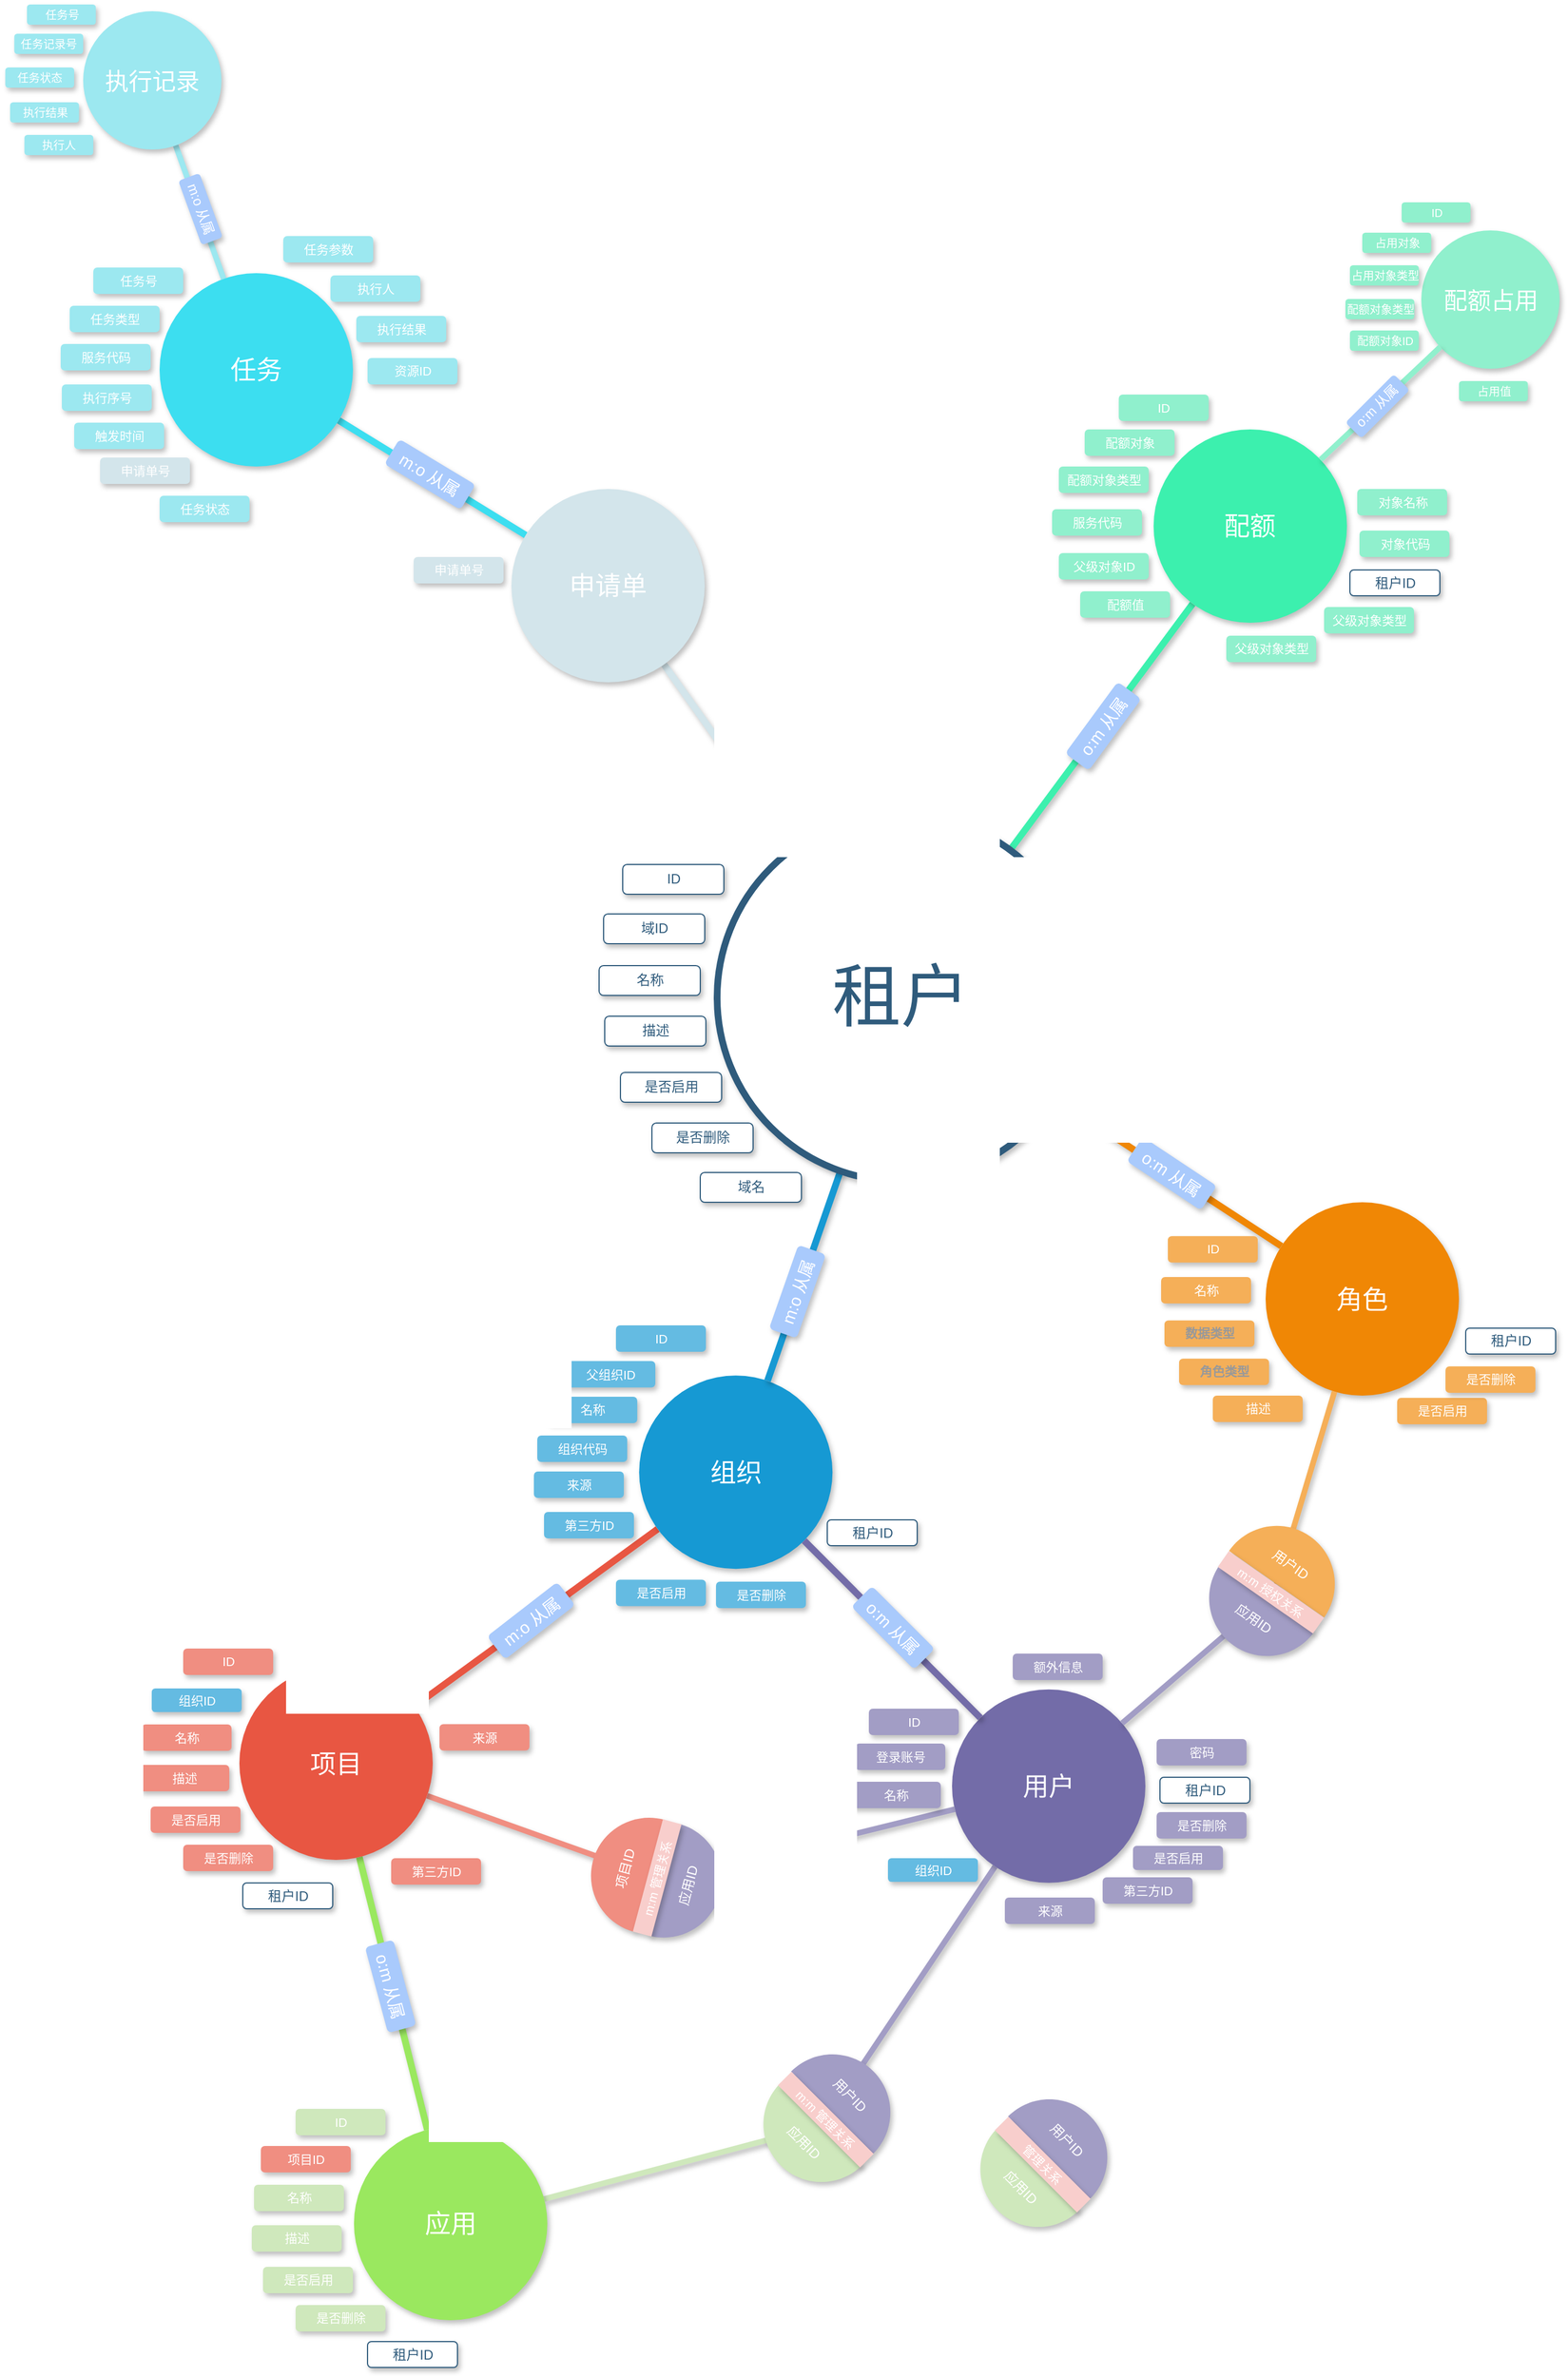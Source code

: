 <mxfile version="12.7.6" type="github">
  <diagram id="6a731a19-8d31-9384-78a2-239565b7b9f0" name="Page-1">
    <mxGraphModel dx="5037" dy="571" grid="0" gridSize="10" guides="1" tooltips="1" connect="1" arrows="1" fold="1" page="1" pageScale="1" pageWidth="2000" pageHeight="3000" background="#ffffff" math="0" shadow="0">
      <root>
        <mxCell id="0" />
        <mxCell id="1" parent="0" />
        <mxCell id="uGYCaoZWWmBtxd0d4g1E-1669" style="endArrow=none;strokeWidth=5;strokeColor=#9CE8F0;html=1;shadow=1;fontSize=11;" edge="1" parent="1" source="uGYCaoZWWmBtxd0d4g1E-1662" target="uGYCaoZWWmBtxd0d4g1E-1666">
          <mxGeometry relative="1" as="geometry">
            <mxPoint x="-3410.999" y="908.0" as="targetPoint" />
            <mxPoint x="-3517.27" y="1008.399" as="sourcePoint" />
          </mxGeometry>
        </mxCell>
        <mxCell id="uGYCaoZWWmBtxd0d4g1E-1661" style="endArrow=none;strokeWidth=6;strokeColor=#D3E5EB;html=1;shadow=1;" edge="1" parent="1" source="j6NOBljnlDJ0_zuV5T52-1543" target="uGYCaoZWWmBtxd0d4g1E-1659">
          <mxGeometry relative="1" as="geometry">
            <mxPoint x="-2965.522" y="1307.996" as="targetPoint" />
            <mxPoint x="-3127.995" y="1527.019" as="sourcePoint" />
          </mxGeometry>
        </mxCell>
        <mxCell id="uGYCaoZWWmBtxd0d4g1E-1664" style="endArrow=none;strokeWidth=6;strokeColor=#3CDEF0;html=1;shadow=1;" edge="1" parent="1" source="uGYCaoZWWmBtxd0d4g1E-1659" target="uGYCaoZWWmBtxd0d4g1E-1662">
          <mxGeometry relative="1" as="geometry">
            <mxPoint x="-3443.048" y="1254.25" as="targetPoint" />
            <mxPoint x="-3319.998" y="1427.258" as="sourcePoint" />
          </mxGeometry>
        </mxCell>
        <mxCell id="uGYCaoZWWmBtxd0d4g1E-1641" style="endArrow=none;strokeWidth=6;strokeColor=#3CF0AE;html=1;shadow=1;" edge="1" parent="1" source="j6NOBljnlDJ0_zuV5T52-1543" target="uGYCaoZWWmBtxd0d4g1E-1632">
          <mxGeometry relative="1" as="geometry">
            <mxPoint x="-2457.049" y="1775.897" as="targetPoint" />
            <mxPoint x="-2646.0" y="1570.995" as="sourcePoint" />
          </mxGeometry>
        </mxCell>
        <mxCell id="uGYCaoZWWmBtxd0d4g1E-1561" style="endArrow=none;strokeWidth=5;strokeColor=#F08E81;html=1;shadow=1;" edge="1" parent="1" source="uGYCaoZWWmBtxd0d4g1E-1622" target="uGYCaoZWWmBtxd0d4g1E-1546">
          <mxGeometry relative="1" as="geometry">
            <mxPoint x="-3321.999" y="2515.004" as="targetPoint" />
            <mxPoint x="-3120.065" y="2471.111" as="sourcePoint" />
          </mxGeometry>
        </mxCell>
        <mxCell id="uGYCaoZWWmBtxd0d4g1E-1572" style="endArrow=none;strokeWidth=5;strokeColor=#CFE8BC;html=1;exitX=0.5;exitY=1;exitDx=0;exitDy=0;shadow=1;" edge="1" parent="1" source="uGYCaoZWWmBtxd0d4g1E-1603" target="uGYCaoZWWmBtxd0d4g1E-1565">
          <mxGeometry relative="1" as="geometry">
            <mxPoint x="-3150" y="2631.0" as="targetPoint" />
            <mxPoint x="-2971.691" y="2692.556" as="sourcePoint" />
          </mxGeometry>
        </mxCell>
        <mxCell id="uGYCaoZWWmBtxd0d4g1E-1566" style="endArrow=none;strokeWidth=6;strokeColor=#9AE85F;html=1;shadow=1;" edge="1" parent="1" source="uGYCaoZWWmBtxd0d4g1E-1565" target="uGYCaoZWWmBtxd0d4g1E-1546">
          <mxGeometry relative="1" as="geometry">
            <mxPoint x="-3433" y="2511" as="targetPoint" />
            <mxPoint x="-3336.105" y="2693.151" as="sourcePoint" />
          </mxGeometry>
        </mxCell>
        <mxCell id="j6NOBljnlDJ0_zuV5T52-1582" style="endArrow=none;strokeWidth=6;strokeColor=#F08705;html=1;shadow=1;" parent="1" source="j6NOBljnlDJ0_zuV5T52-1543" target="j6NOBljnlDJ0_zuV5T52-1581" edge="1">
          <mxGeometry relative="1" as="geometry">
            <mxPoint x="-2783.999" y="2057.799" as="targetPoint" />
            <mxPoint x="-2711.44" y="1901.71" as="sourcePoint" />
          </mxGeometry>
        </mxCell>
        <mxCell id="uGYCaoZWWmBtxd0d4g1E-1573" style="endArrow=none;strokeWidth=5;strokeColor=#A29DC5;html=1;shadow=1;" edge="1" parent="1" source="uGYCaoZWWmBtxd0d4g1E-1603" target="j6NOBljnlDJ0_zuV5T52-1565">
          <mxGeometry relative="1" as="geometry">
            <mxPoint x="-2790.968" y="2542.956" as="targetPoint" />
            <mxPoint x="-2971.213" y="2692.368" as="sourcePoint" />
          </mxGeometry>
        </mxCell>
        <mxCell id="uGYCaoZWWmBtxd0d4g1E-1562" style="endArrow=none;strokeWidth=5;strokeColor=#A29DC5;html=1;exitX=0.5;exitY=1;exitDx=0;exitDy=0;shadow=1;" edge="1" parent="1" source="uGYCaoZWWmBtxd0d4g1E-1622" target="j6NOBljnlDJ0_zuV5T52-1565">
          <mxGeometry relative="1" as="geometry">
            <mxPoint x="-2966.371" y="2412.909" as="targetPoint" />
            <mxPoint x="-3120.065" y="2471.111" as="sourcePoint" />
          </mxGeometry>
        </mxCell>
        <mxCell id="uGYCaoZWWmBtxd0d4g1E-1547" style="endArrow=none;strokeWidth=6;strokeColor=#E85642;html=1;shadow=1;" edge="1" parent="1" source="riii1gefVDgEGiFUZTim-1546" target="uGYCaoZWWmBtxd0d4g1E-1546">
          <mxGeometry relative="1" as="geometry">
            <mxPoint x="-3054.001" y="2453.229" as="targetPoint" />
            <mxPoint x="-3210.749" y="2322.501" as="sourcePoint" />
          </mxGeometry>
        </mxCell>
        <mxCell id="1374" value="ID" style="rounded=1;fillColor=#64BBE2;strokeColor=none;strokeWidth=3;shadow=1;html=1;fontColor=#FFFFFF;fontSize=11;" parent="1" vertex="1">
          <mxGeometry x="-3159" y="1968" width="80" height="23.5" as="geometry" />
        </mxCell>
        <mxCell id="riii1gefVDgEGiFUZTim-1546" value="组织" style="ellipse;whiteSpace=wrap;html=1;shadow=1;fontFamily=Helvetica;fontSize=23;fontColor=#FFFFFF;align=center;strokeWidth=3;fillColor=#1699D3;strokeColor=none;rotation=0;" parent="1" vertex="1">
          <mxGeometry x="-3138.37" y="2012.65" width="172" height="172" as="geometry" />
        </mxCell>
        <mxCell id="riii1gefVDgEGiFUZTim-1557" value="父组织ID" style="rounded=1;fillColor=#64BBE2;strokeColor=none;strokeWidth=3;shadow=1;html=1;fontColor=#FFFFFF;fontSize=11;" parent="1" vertex="1">
          <mxGeometry x="-3204" y="1999.75" width="80" height="23.5" as="geometry" />
        </mxCell>
        <mxCell id="j6NOBljnlDJ0_zuV5T52-1545" value="ID" style="rounded=1;fillColor=#FFFFFF;strokeColor=#2F5B7C;strokeWidth=1;shadow=1;html=1;fontColor=#2F5B7C;" parent="1" vertex="1">
          <mxGeometry x="-3153" y="1558" width="90" height="26.5" as="geometry" />
        </mxCell>
        <mxCell id="j6NOBljnlDJ0_zuV5T52-1546" value="名称" style="rounded=1;fillColor=#FFFFFF;strokeColor=#2F5B7C;strokeWidth=1;shadow=1;html=1;fontColor=#2F5B7C;" parent="1" vertex="1">
          <mxGeometry x="-3174" y="1648" width="90" height="26.5" as="geometry" />
        </mxCell>
        <mxCell id="j6NOBljnlDJ0_zuV5T52-1547" value="描述" style="rounded=1;fillColor=#FFFFFF;strokeColor=#2F5B7C;strokeWidth=1;shadow=1;html=1;fontColor=#2F5B7C;" parent="1" vertex="1">
          <mxGeometry x="-3169" y="1693" width="90" height="26.5" as="geometry" />
        </mxCell>
        <mxCell id="j6NOBljnlDJ0_zuV5T52-1548" value="是否启用" style="rounded=1;fillColor=#FFFFFF;strokeColor=#2F5B7C;strokeWidth=1;shadow=1;html=1;fontColor=#2F5B7C;" parent="1" vertex="1">
          <mxGeometry x="-3155" y="1743" width="90" height="26.5" as="geometry" />
        </mxCell>
        <mxCell id="j6NOBljnlDJ0_zuV5T52-1549" value="域ID" style="rounded=1;fillColor=#FFFFFF;strokeColor=#2F5B7C;strokeWidth=1;shadow=1;html=1;fontColor=#2F5B7C;" parent="1" vertex="1">
          <mxGeometry x="-3170" y="1602" width="90" height="26.5" as="geometry" />
        </mxCell>
        <mxCell id="j6NOBljnlDJ0_zuV5T52-1550" style="endArrow=none;strokeWidth=6;strokeColor=#1699D3;html=1;shadow=1;" parent="1" source="j6NOBljnlDJ0_zuV5T52-1543" target="riii1gefVDgEGiFUZTim-1546" edge="1">
          <mxGeometry relative="1" as="geometry">
            <mxPoint x="-2714.82" y="1971.5" as="targetPoint" />
            <mxPoint x="-2924.004" y="1960.054" as="sourcePoint" />
          </mxGeometry>
        </mxCell>
        <mxCell id="j6NOBljnlDJ0_zuV5T52-1556" value="是否删除" style="rounded=1;fillColor=#FFFFFF;strokeColor=#2F5B7C;strokeWidth=1;shadow=1;html=1;fontColor=#2F5B7C;" parent="1" vertex="1">
          <mxGeometry x="-3127" y="1788" width="90" height="26.5" as="geometry" />
        </mxCell>
        <mxCell id="j6NOBljnlDJ0_zuV5T52-1558" value="名称" style="rounded=1;fillColor=#64BBE2;strokeColor=none;strokeWidth=3;shadow=1;html=1;fontColor=#FFFFFF;fontSize=11;" parent="1" vertex="1">
          <mxGeometry x="-3220.07" y="2031.5" width="80" height="23.5" as="geometry" />
        </mxCell>
        <mxCell id="j6NOBljnlDJ0_zuV5T52-1559" value="组织代码" style="rounded=1;fillColor=#64BBE2;strokeColor=none;strokeWidth=3;shadow=1;html=1;fontColor=#FFFFFF;fontSize=11;" parent="1" vertex="1">
          <mxGeometry x="-3229" y="2066" width="80" height="23.5" as="geometry" />
        </mxCell>
        <mxCell id="j6NOBljnlDJ0_zuV5T52-1560" value="来源" style="rounded=1;fillColor=#64BBE2;strokeColor=none;strokeWidth=3;shadow=1;html=1;fontColor=#FFFFFF;fontSize=11;" parent="1" vertex="1">
          <mxGeometry x="-3232" y="2098" width="80" height="23.5" as="geometry" />
        </mxCell>
        <mxCell id="j6NOBljnlDJ0_zuV5T52-1561" value="第三方ID" style="rounded=1;fillColor=#64BBE2;strokeColor=none;strokeWidth=3;shadow=1;html=1;fontColor=#FFFFFF;fontSize=11;" parent="1" vertex="1">
          <mxGeometry x="-3223" y="2134" width="80" height="23.5" as="geometry" />
        </mxCell>
        <mxCell id="j6NOBljnlDJ0_zuV5T52-1562" value="Text" style="text;html=1;align=center;verticalAlign=middle;resizable=0;points=[];autosize=1;fontSize=11;fontColor=#FFFFFF;shadow=1;" parent="1" vertex="1">
          <mxGeometry x="-2914" y="2319.59" width="40" height="20" as="geometry" />
        </mxCell>
        <mxCell id="j6NOBljnlDJ0_zuV5T52-1563" value="是否启用" style="rounded=1;fillColor=#64BBE2;strokeColor=none;strokeWidth=3;shadow=1;html=1;fontColor=#FFFFFF;fontSize=11;" parent="1" vertex="1">
          <mxGeometry x="-3159" y="2194.26" width="80" height="23.5" as="geometry" />
        </mxCell>
        <mxCell id="j6NOBljnlDJ0_zuV5T52-1564" value="是否删除" style="rounded=1;fillColor=#64BBE2;strokeColor=none;strokeWidth=3;shadow=1;html=1;fontColor=#FFFFFF;fontSize=11;" parent="1" vertex="1">
          <mxGeometry x="-3070" y="2196" width="80" height="23.5" as="geometry" />
        </mxCell>
        <mxCell id="j6NOBljnlDJ0_zuV5T52-1565" value="用户" style="ellipse;whiteSpace=wrap;html=1;shadow=1;fontFamily=Helvetica;fontSize=23;fontColor=#FFFFFF;align=center;strokeWidth=3;fillColor=#736ca8;strokeColor=none;" parent="1" vertex="1">
          <mxGeometry x="-2860" y="2291.91" width="172" height="172" as="geometry" />
        </mxCell>
        <mxCell id="j6NOBljnlDJ0_zuV5T52-1566" style="endArrow=none;strokeWidth=6;strokeColor=#736CA8;html=1;exitX=1;exitY=1;exitDx=0;exitDy=0;entryX=0;entryY=0;entryDx=0;entryDy=0;shadow=1;" parent="1" source="riii1gefVDgEGiFUZTim-1546" target="j6NOBljnlDJ0_zuV5T52-1565" edge="1">
          <mxGeometry relative="1" as="geometry">
            <mxPoint x="-2834.005" y="2169.315" as="targetPoint" />
            <mxPoint x="-2759.85" y="2013.5" as="sourcePoint" />
          </mxGeometry>
        </mxCell>
        <mxCell id="j6NOBljnlDJ0_zuV5T52-1567" value="ID" style="rounded=1;fillColor=#A29DC5;strokeColor=none;strokeWidth=3;shadow=1;html=1;fontColor=#FFFFFF;fontSize=11;" parent="1" vertex="1">
          <mxGeometry x="-2934" y="2309" width="80" height="23.5" as="geometry" />
        </mxCell>
        <mxCell id="j6NOBljnlDJ0_zuV5T52-1568" value="登录账号" style="rounded=1;fillColor=#A29DC5;strokeColor=none;strokeWidth=3;shadow=1;html=1;fontColor=#FFFFFF;fontSize=11;" parent="1" vertex="1">
          <mxGeometry x="-2946" y="2340" width="80" height="23.5" as="geometry" />
        </mxCell>
        <mxCell id="j6NOBljnlDJ0_zuV5T52-1569" value="名称" style="rounded=1;fillColor=#A29DC5;strokeColor=none;strokeWidth=3;shadow=1;html=1;fontColor=#FFFFFF;fontSize=11;" parent="1" vertex="1">
          <mxGeometry x="-2950" y="2374" width="80" height="23.5" as="geometry" />
        </mxCell>
        <mxCell id="j6NOBljnlDJ0_zuV5T52-1570" value="组织ID" style="rounded=1;fillColor=#64BBE2;strokeColor=none;strokeWidth=3;shadow=1;html=1;fontColor=#FFFFFF;fontSize=11;" parent="1" vertex="1">
          <mxGeometry x="-2917" y="2442" width="80" height="21" as="geometry" />
        </mxCell>
        <mxCell id="j6NOBljnlDJ0_zuV5T52-1571" value="来源" style="rounded=1;fillColor=#A29DC5;strokeColor=none;strokeWidth=3;shadow=1;html=1;fontColor=#FFFFFF;fontSize=11;" parent="1" vertex="1">
          <mxGeometry x="-2813" y="2477" width="80" height="23.5" as="geometry" />
        </mxCell>
        <mxCell id="j6NOBljnlDJ0_zuV5T52-1572" value="第三方ID" style="rounded=1;fillColor=#A29DC5;strokeColor=none;strokeWidth=3;shadow=1;html=1;fontColor=#FFFFFF;fontSize=11;" parent="1" vertex="1">
          <mxGeometry x="-2726" y="2459" width="80" height="23.5" as="geometry" />
        </mxCell>
        <mxCell id="j6NOBljnlDJ0_zuV5T52-1575" value="是否启用" style="rounded=1;fillColor=#A29DC5;strokeColor=none;strokeWidth=3;shadow=1;html=1;fontColor=#FFFFFF;fontSize=11;" parent="1" vertex="1">
          <mxGeometry x="-2699" y="2431" width="80" height="21.5" as="geometry" />
        </mxCell>
        <mxCell id="j6NOBljnlDJ0_zuV5T52-1576" value="是否删除" style="rounded=1;fillColor=#A29DC5;strokeColor=none;strokeWidth=3;shadow=1;html=1;fontColor=#FFFFFF;fontSize=11;" parent="1" vertex="1">
          <mxGeometry x="-2678" y="2401" width="80" height="23.5" as="geometry" />
        </mxCell>
        <mxCell id="j6NOBljnlDJ0_zuV5T52-1578" value="密码" style="rounded=1;fillColor=#A29DC5;strokeColor=none;strokeWidth=3;shadow=1;html=1;fontColor=#FFFFFF;fontSize=11;" parent="1" vertex="1">
          <mxGeometry x="-2678" y="2336" width="80" height="23.5" as="geometry" />
        </mxCell>
        <mxCell id="j6NOBljnlDJ0_zuV5T52-1579" value="域名" style="rounded=1;fillColor=#FFFFFF;strokeColor=#2F5B7C;strokeWidth=1;shadow=1;html=1;fontColor=#2F5B7C;" parent="1" vertex="1">
          <mxGeometry x="-3084" y="1832" width="90" height="26.5" as="geometry" />
        </mxCell>
        <mxCell id="j6NOBljnlDJ0_zuV5T52-1580" value="额外信息" style="rounded=1;fillColor=#A29DC5;strokeColor=none;strokeWidth=3;shadow=1;html=1;fontColor=#FFFFFF;fontSize=11;" parent="1" vertex="1">
          <mxGeometry x="-2806" y="2260" width="80" height="23.5" as="geometry" />
        </mxCell>
        <mxCell id="j6NOBljnlDJ0_zuV5T52-1581" value="角色" style="ellipse;whiteSpace=wrap;html=1;shadow=1;fontFamily=Helvetica;fontSize=23;fontColor=#FFFFFF;align=center;strokeWidth=3;fillColor=#F08705;strokeColor=none;" parent="1" vertex="1">
          <mxGeometry x="-2581" y="1858.5" width="172" height="172" as="geometry" />
        </mxCell>
        <mxCell id="j6NOBljnlDJ0_zuV5T52-1543" value="租户" style="ellipse;whiteSpace=wrap;html=1;shadow=1;fontFamily=Helvetica;fontSize=61;fontColor=#2F5B7C;align=center;strokeColor=#2F5B7C;strokeWidth=6;fillColor=#FFFFFF;fontStyle=0;gradientColor=none;" parent="1" vertex="1">
          <mxGeometry x="-3069" y="1513" width="326.75" height="326.75" as="geometry" />
        </mxCell>
        <mxCell id="j6NOBljnlDJ0_zuV5T52-1584" value="ID" style="rounded=1;fillColor=#F5AF58;strokeColor=none;strokeWidth=3;shadow=1;html=1;fontColor=#FFFFFF;fontSize=11;" parent="1" vertex="1">
          <mxGeometry x="-2668" y="1888.62" width="80" height="23.5" as="geometry" />
        </mxCell>
        <mxCell id="j6NOBljnlDJ0_zuV5T52-1585" value="名称" style="rounded=1;fillColor=#F5AF58;strokeColor=none;strokeWidth=3;shadow=1;html=1;fontColor=#FFFFFF;fontSize=11;" parent="1" vertex="1">
          <mxGeometry x="-2674" y="1925" width="80" height="23.5" as="geometry" />
        </mxCell>
        <mxCell id="j6NOBljnlDJ0_zuV5T52-1586" value="数据类型" style="rounded=1;fillColor=#F5AF58;strokeColor=none;strokeWidth=3;shadow=1;html=1;fontColor=#999999;fontSize=11;glass=0;comic=0;labelBackgroundColor=none;labelBorderColor=none;fontStyle=1" parent="1" vertex="1">
          <mxGeometry x="-2671" y="1963.62" width="80" height="23.5" as="geometry" />
        </mxCell>
        <mxCell id="j6NOBljnlDJ0_zuV5T52-1587" value="角色类型" style="rounded=1;fillColor=#F5AF58;strokeColor=none;strokeWidth=3;shadow=1;html=1;fontColor=#999999;fontSize=11;glass=0;comic=0;labelBackgroundColor=none;labelBorderColor=none;fontStyle=1" parent="1" vertex="1">
          <mxGeometry x="-2658" y="1997.62" width="80" height="23.5" as="geometry" />
        </mxCell>
        <mxCell id="j6NOBljnlDJ0_zuV5T52-1588" value="描述" style="rounded=1;fillColor=#F5AF58;strokeColor=none;strokeWidth=3;shadow=1;html=1;fontColor=#FFFFFF;fontSize=11;" parent="1" vertex="1">
          <mxGeometry x="-2628" y="2030.5" width="80" height="23.5" as="geometry" />
        </mxCell>
        <mxCell id="j6NOBljnlDJ0_zuV5T52-1589" value="是否启用" style="rounded=1;fillColor=#F5AF58;strokeColor=none;strokeWidth=3;shadow=1;html=1;fontColor=#FFFFFF;fontSize=11;" parent="1" vertex="1">
          <mxGeometry x="-2464" y="2032.5" width="80" height="23.5" as="geometry" />
        </mxCell>
        <mxCell id="j6NOBljnlDJ0_zuV5T52-1590" value="是否删除" style="rounded=1;fillColor=#F5AF58;strokeColor=none;strokeWidth=3;shadow=1;html=1;fontColor=#FFFFFF;fontSize=11;" parent="1" vertex="1">
          <mxGeometry x="-2421" y="2004.5" width="80" height="23.5" as="geometry" />
        </mxCell>
        <mxCell id="j6NOBljnlDJ0_zuV5T52-1591" style="endArrow=none;strokeWidth=5;strokeColor=#A29DC5;html=1;entryX=0.5;entryY=1;entryDx=0;entryDy=0;shadow=1;" parent="1" source="j6NOBljnlDJ0_zuV5T52-1565" target="uGYCaoZWWmBtxd0d4g1E-1628" edge="1">
          <mxGeometry relative="1" as="geometry">
            <mxPoint x="-2569.835" y="2204.877" as="targetPoint" />
            <mxPoint x="-2664" y="2195" as="sourcePoint" />
          </mxGeometry>
        </mxCell>
        <mxCell id="j6NOBljnlDJ0_zuV5T52-1593" style="endArrow=none;strokeWidth=5;strokeColor=#F5AF58;html=1;entryX=0.5;entryY=0;entryDx=0;entryDy=0;entryPerimeter=0;shadow=1;" parent="1" source="j6NOBljnlDJ0_zuV5T52-1581" target="uGYCaoZWWmBtxd0d4g1E-1626" edge="1">
          <mxGeometry relative="1" as="geometry">
            <mxPoint x="-2569.685" y="2205.445" as="targetPoint" />
            <mxPoint x="-2746.861" y="2129.759" as="sourcePoint" />
          </mxGeometry>
        </mxCell>
        <mxCell id="uGYCaoZWWmBtxd0d4g1E-1543" value="租户ID" style="rounded=1;fillColor=#FFFFFF;strokeColor=#2F5B7C;strokeWidth=1;shadow=1;html=1;fontColor=#2F5B7C;" vertex="1" parent="1">
          <mxGeometry x="-2403" y="1970.5" width="80" height="23" as="geometry" />
        </mxCell>
        <mxCell id="uGYCaoZWWmBtxd0d4g1E-1544" value="租户ID" style="rounded=1;fillColor=#FFFFFF;strokeColor=#2F5B7C;strokeWidth=1;shadow=1;html=1;fontColor=#2F5B7C;" vertex="1" parent="1">
          <mxGeometry x="-2971" y="2141" width="80" height="23" as="geometry" />
        </mxCell>
        <mxCell id="uGYCaoZWWmBtxd0d4g1E-1545" value="租户ID" style="rounded=1;fillColor=#FFFFFF;strokeColor=#2F5B7C;strokeWidth=1;shadow=1;html=1;fontColor=#2F5B7C;" vertex="1" parent="1">
          <mxGeometry x="-2675" y="2370" width="80" height="23" as="geometry" />
        </mxCell>
        <mxCell id="uGYCaoZWWmBtxd0d4g1E-1546" value="项目" style="ellipse;whiteSpace=wrap;html=1;shadow=1;fontFamily=Helvetica;fontSize=23;fontColor=#FFFFFF;align=center;strokeWidth=3;fillColor=#E85642;strokeColor=none;rotation=0;" vertex="1" parent="1">
          <mxGeometry x="-3494" y="2271.5" width="172" height="172" as="geometry" />
        </mxCell>
        <mxCell id="uGYCaoZWWmBtxd0d4g1E-1548" value="ID" style="rounded=1;fillColor=#F08E81;strokeColor=none;strokeWidth=3;shadow=1;html=1;fontColor=#FFFFFF;fontSize=11;" vertex="1" parent="1">
          <mxGeometry x="-3544" y="2255.5" width="80" height="23.5" as="geometry" />
        </mxCell>
        <mxCell id="uGYCaoZWWmBtxd0d4g1E-1549" value="名称" style="rounded=1;fillColor=#F08E81;strokeColor=none;strokeWidth=3;shadow=1;html=1;fontColor=#FFFFFF;fontSize=11;" vertex="1" parent="1">
          <mxGeometry x="-3581" y="2323" width="80" height="23.5" as="geometry" />
        </mxCell>
        <mxCell id="uGYCaoZWWmBtxd0d4g1E-1550" value="描述" style="rounded=1;fillColor=#F08E81;strokeColor=none;strokeWidth=3;shadow=1;html=1;fontColor=#FFFFFF;fontSize=11;" vertex="1" parent="1">
          <mxGeometry x="-3583" y="2359" width="80" height="23.5" as="geometry" />
        </mxCell>
        <mxCell id="uGYCaoZWWmBtxd0d4g1E-1551" value="组织ID" style="rounded=1;fillColor=#64BBE2;strokeColor=none;strokeWidth=3;shadow=1;html=1;fontColor=#FFFFFF;fontSize=11;" vertex="1" parent="1">
          <mxGeometry x="-3572" y="2291" width="80" height="21" as="geometry" />
        </mxCell>
        <mxCell id="uGYCaoZWWmBtxd0d4g1E-1552" value="是否启用" style="rounded=1;fillColor=#F08E81;strokeColor=none;strokeWidth=3;shadow=1;html=1;fontColor=#FFFFFF;fontSize=11;" vertex="1" parent="1">
          <mxGeometry x="-3573" y="2396" width="80" height="23.5" as="geometry" />
        </mxCell>
        <mxCell id="uGYCaoZWWmBtxd0d4g1E-1553" value="是否删除" style="rounded=1;fillColor=#F08E81;strokeColor=none;strokeWidth=3;shadow=1;html=1;fontColor=#FFFFFF;fontSize=11;" vertex="1" parent="1">
          <mxGeometry x="-3544" y="2430" width="80" height="23.5" as="geometry" />
        </mxCell>
        <mxCell id="uGYCaoZWWmBtxd0d4g1E-1554" value="来源" style="rounded=1;fillColor=#F08E81;strokeColor=none;strokeWidth=3;shadow=1;html=1;fontColor=#FFFFFF;fontSize=11;" vertex="1" parent="1">
          <mxGeometry x="-3316" y="2322.75" width="80" height="23.5" as="geometry" />
        </mxCell>
        <mxCell id="uGYCaoZWWmBtxd0d4g1E-1555" value="第三方ID" style="rounded=1;fillColor=#F08E81;strokeColor=none;strokeWidth=3;shadow=1;html=1;fontColor=#FFFFFF;fontSize=11;" vertex="1" parent="1">
          <mxGeometry x="-3359" y="2442" width="80" height="23.5" as="geometry" />
        </mxCell>
        <mxCell id="uGYCaoZWWmBtxd0d4g1E-1565" value="应用" style="ellipse;whiteSpace=wrap;html=1;shadow=1;fontFamily=Helvetica;fontSize=23;fontColor=#FFFFFF;align=center;strokeWidth=3;fillColor=#9AE85F;strokeColor=none;rotation=0;" vertex="1" parent="1">
          <mxGeometry x="-3392.07" y="2681" width="172" height="172" as="geometry" />
        </mxCell>
        <mxCell id="uGYCaoZWWmBtxd0d4g1E-1574" value="ID" style="rounded=1;fillColor=#CFE8BC;strokeColor=none;strokeWidth=3;shadow=1;html=1;fontColor=#FFFFFF;fontSize=11;" vertex="1" parent="1">
          <mxGeometry x="-3444" y="2665" width="80" height="23.5" as="geometry" />
        </mxCell>
        <mxCell id="uGYCaoZWWmBtxd0d4g1E-1575" value="名称" style="rounded=1;fillColor=#CFE8BC;strokeColor=none;strokeWidth=3;shadow=1;html=1;fontColor=#FFFFFF;fontSize=11;" vertex="1" parent="1">
          <mxGeometry x="-3481" y="2732.5" width="80" height="23.5" as="geometry" />
        </mxCell>
        <mxCell id="uGYCaoZWWmBtxd0d4g1E-1576" value="描述" style="rounded=1;fillColor=#CFE8BC;strokeColor=none;strokeWidth=3;shadow=1;html=1;fontColor=#FFFFFF;fontSize=11;" vertex="1" parent="1">
          <mxGeometry x="-3483" y="2768.5" width="80" height="23.5" as="geometry" />
        </mxCell>
        <mxCell id="uGYCaoZWWmBtxd0d4g1E-1578" value="是否启用" style="rounded=1;fillColor=#CFE8BC;strokeColor=none;strokeWidth=3;shadow=1;html=1;fontColor=#FFFFFF;fontSize=11;" vertex="1" parent="1">
          <mxGeometry x="-3473" y="2805.5" width="80" height="23.5" as="geometry" />
        </mxCell>
        <mxCell id="uGYCaoZWWmBtxd0d4g1E-1579" value="是否删除" style="rounded=1;fillColor=#CFE8BC;strokeColor=none;strokeWidth=3;shadow=1;html=1;fontColor=#FFFFFF;fontSize=11;" vertex="1" parent="1">
          <mxGeometry x="-3444" y="2839.5" width="80" height="23.5" as="geometry" />
        </mxCell>
        <mxCell id="uGYCaoZWWmBtxd0d4g1E-1580" value="项目ID" style="rounded=1;fillColor=#F08E81;strokeColor=none;strokeWidth=3;shadow=1;html=1;fontColor=#FFFFFF;fontSize=11;" vertex="1" parent="1">
          <mxGeometry x="-3474.93" y="2698" width="80" height="23.5" as="geometry" />
        </mxCell>
        <mxCell id="uGYCaoZWWmBtxd0d4g1E-1581" value="租户ID" style="rounded=1;fillColor=#FFFFFF;strokeColor=#2F5B7C;strokeWidth=1;shadow=1;html=1;fontColor=#2F5B7C;" vertex="1" parent="1">
          <mxGeometry x="-3491" y="2464" width="80" height="23" as="geometry" />
        </mxCell>
        <mxCell id="uGYCaoZWWmBtxd0d4g1E-1582" value="租户ID" style="rounded=1;fillColor=#FFFFFF;strokeColor=#2F5B7C;strokeWidth=1;shadow=1;html=1;fontColor=#2F5B7C;" vertex="1" parent="1">
          <mxGeometry x="-3380" y="2872" width="80" height="23" as="geometry" />
        </mxCell>
        <mxCell id="uGYCaoZWWmBtxd0d4g1E-1583" value="m:o&amp;nbsp;从属" style="rounded=1;whiteSpace=wrap;html=1;shadow=1;glass=0;comic=0;labelBackgroundColor=none;strokeColor=none;strokeWidth=1;fillColor=#A9CAFC;fontSize=15;fontColor=#FFFFFF;rotation=-70.7;" vertex="1" parent="1">
          <mxGeometry x="-3037" y="1925" width="79" height="26" as="geometry" />
        </mxCell>
        <mxCell id="uGYCaoZWWmBtxd0d4g1E-1592" value="o:m 从属" style="rounded=1;whiteSpace=wrap;html=1;shadow=1;glass=0;comic=0;labelBackgroundColor=none;strokeColor=none;strokeWidth=1;fillColor=#A9CAFC;fontSize=15;fontColor=#FFFFFF;rotation=33.6;" vertex="1" parent="1">
          <mxGeometry x="-2704" y="1820" width="79" height="26" as="geometry" />
        </mxCell>
        <mxCell id="uGYCaoZWWmBtxd0d4g1E-1593" value="m:o&amp;nbsp;从属" style="rounded=1;whiteSpace=wrap;html=1;shadow=1;glass=0;comic=0;labelBackgroundColor=none;strokeColor=none;strokeWidth=1;fillColor=#A9CAFC;fontSize=15;fontColor=#FFFFFF;rotation=-37.8;" vertex="1" parent="1">
          <mxGeometry x="-3274" y="2217.76" width="79" height="26" as="geometry" />
        </mxCell>
        <mxCell id="uGYCaoZWWmBtxd0d4g1E-1594" value="o:m&amp;nbsp;从属" style="rounded=1;whiteSpace=wrap;html=1;shadow=1;glass=0;comic=0;labelBackgroundColor=none;strokeColor=none;strokeWidth=1;fillColor=#A9CAFC;fontSize=15;fontColor=#FFFFFF;rotation=75;" vertex="1" parent="1">
          <mxGeometry x="-3399" y="2543" width="79" height="26" as="geometry" />
        </mxCell>
        <mxCell id="uGYCaoZWWmBtxd0d4g1E-1595" value="o:m 从属" style="rounded=1;whiteSpace=wrap;html=1;shadow=1;glass=0;comic=0;labelBackgroundColor=none;strokeColor=none;strokeWidth=1;fillColor=#A9CAFC;fontSize=15;fontColor=#FFFFFF;rotation=45;" vertex="1" parent="1">
          <mxGeometry x="-2952" y="2224" width="79" height="26" as="geometry" />
        </mxCell>
        <mxCell id="uGYCaoZWWmBtxd0d4g1E-1606" value="" style="group;rotation=45;shadow=1;" vertex="1" connectable="0" parent="1">
          <mxGeometry x="-3023" y="2614.003" width="103.332" height="118.5" as="geometry" />
        </mxCell>
        <mxCell id="uGYCaoZWWmBtxd0d4g1E-1601" value="" style="verticalLabelPosition=bottom;verticalAlign=top;html=1;shape=mxgraph.basic.half_circle;shadow=1;glass=0;comic=0;labelBackgroundColor=none;strokeColor=none;strokeWidth=1;fillColor=#A29DC5;gradientColor=none;fontSize=9;fontColor=none;noLabel=1;rotation=-135;" vertex="1" parent="uGYCaoZWWmBtxd0d4g1E-1606">
          <mxGeometry x="23" y="10" width="103.33" height="51.93" as="geometry" />
        </mxCell>
        <mxCell id="uGYCaoZWWmBtxd0d4g1E-1602" value="" style="verticalLabelPosition=bottom;verticalAlign=top;html=1;shape=mxgraph.basic.half_circle;shadow=1;glass=0;comic=0;labelBackgroundColor=none;strokeColor=none;strokeWidth=1;fillColor=#CFE8BC;gradientColor=none;fontSize=9;fontColor=none;noLabel=1;rotation=45;" vertex="1" parent="uGYCaoZWWmBtxd0d4g1E-1606">
          <mxGeometry x="-23" y="57" width="103" height="51.5" as="geometry" />
        </mxCell>
        <mxCell id="uGYCaoZWWmBtxd0d4g1E-1603" value="m:m 管理关系" style="rounded=0;whiteSpace=wrap;html=1;shadow=1;glass=0;comic=0;labelBackgroundColor=none;strokeColor=none;strokeWidth=1;fillColor=#f8cecc;fontSize=11;fontColor=#FFFFFF;rotation=45;" vertex="1" parent="uGYCaoZWWmBtxd0d4g1E-1606">
          <mxGeometry x="-1" y="52" width="103.33" height="17.07" as="geometry" />
        </mxCell>
        <mxCell id="uGYCaoZWWmBtxd0d4g1E-1604" value="用户ID" style="rounded=1;fillColor=none;strokeColor=none;strokeWidth=3;shadow=1;html=1;fontColor=#FFFFFF;fontSize=12;rotation=45;" vertex="1" parent="uGYCaoZWWmBtxd0d4g1E-1606">
          <mxGeometry x="47" y="31" width="50" height="15" as="geometry" />
        </mxCell>
        <mxCell id="uGYCaoZWWmBtxd0d4g1E-1605" value="应用ID" style="rounded=1;fillColor=none;strokeColor=none;strokeWidth=3;shadow=1;html=1;fontColor=#FFFFFF;fontSize=12;rotation=45;" vertex="1" parent="uGYCaoZWWmBtxd0d4g1E-1606">
          <mxGeometry x="6" y="73" width="50" height="15" as="geometry" />
        </mxCell>
        <mxCell id="uGYCaoZWWmBtxd0d4g1E-1613" value="" style="group;rotation=45;shadow=1;" vertex="1" connectable="0" parent="1">
          <mxGeometry x="-2830" y="2654.003" width="103.332" height="118.5" as="geometry" />
        </mxCell>
        <mxCell id="uGYCaoZWWmBtxd0d4g1E-1614" value="" style="verticalLabelPosition=bottom;verticalAlign=top;html=1;shape=mxgraph.basic.half_circle;shadow=1;glass=0;comic=0;labelBackgroundColor=none;strokeColor=none;strokeWidth=1;fillColor=#A29DC5;gradientColor=none;fontSize=9;fontColor=none;noLabel=1;rotation=-135;" vertex="1" parent="uGYCaoZWWmBtxd0d4g1E-1613">
          <mxGeometry x="23" y="10" width="103.33" height="51.93" as="geometry" />
        </mxCell>
        <mxCell id="uGYCaoZWWmBtxd0d4g1E-1615" value="" style="verticalLabelPosition=bottom;verticalAlign=top;html=1;shape=mxgraph.basic.half_circle;shadow=1;glass=0;comic=0;labelBackgroundColor=none;strokeColor=none;strokeWidth=1;fillColor=#CFE8BC;gradientColor=none;fontSize=9;fontColor=none;noLabel=1;rotation=45;" vertex="1" parent="uGYCaoZWWmBtxd0d4g1E-1613">
          <mxGeometry x="-23" y="57" width="103" height="51.5" as="geometry" />
        </mxCell>
        <mxCell id="uGYCaoZWWmBtxd0d4g1E-1616" value="管理关系" style="rounded=0;whiteSpace=wrap;html=1;shadow=1;glass=0;comic=0;labelBackgroundColor=none;strokeColor=none;strokeWidth=1;fillColor=#f8cecc;fontSize=11;fontColor=#FFFFFF;rotation=45;" vertex="1" parent="uGYCaoZWWmBtxd0d4g1E-1613">
          <mxGeometry x="-1" y="52" width="103.33" height="17.07" as="geometry" />
        </mxCell>
        <mxCell id="uGYCaoZWWmBtxd0d4g1E-1617" value="用户ID" style="rounded=1;fillColor=none;strokeColor=none;strokeWidth=3;shadow=1;html=1;fontColor=#FFFFFF;fontSize=12;rotation=45;" vertex="1" parent="uGYCaoZWWmBtxd0d4g1E-1613">
          <mxGeometry x="47" y="31" width="50" height="15" as="geometry" />
        </mxCell>
        <mxCell id="uGYCaoZWWmBtxd0d4g1E-1618" value="应用ID" style="rounded=1;fillColor=none;strokeColor=none;strokeWidth=3;shadow=1;html=1;fontColor=#FFFFFF;fontSize=12;rotation=45;" vertex="1" parent="uGYCaoZWWmBtxd0d4g1E-1613">
          <mxGeometry x="6" y="73" width="50" height="15" as="geometry" />
        </mxCell>
        <mxCell id="uGYCaoZWWmBtxd0d4g1E-1619" value="" style="group;rotation=-75;shadow=1;" vertex="1" connectable="0" parent="1">
          <mxGeometry x="-3175" y="2400.003" width="103.332" height="118.5" as="geometry" />
        </mxCell>
        <mxCell id="uGYCaoZWWmBtxd0d4g1E-1620" value="" style="verticalLabelPosition=bottom;verticalAlign=top;html=1;shape=mxgraph.basic.half_circle;shadow=1;glass=0;comic=0;labelBackgroundColor=none;strokeColor=none;strokeWidth=1;fillColor=#F08E81;gradientColor=none;fontSize=9;fontColor=none;noLabel=1;rotation=-255;" vertex="1" parent="uGYCaoZWWmBtxd0d4g1E-1619">
          <mxGeometry x="-31" y="25" width="103.33" height="51.93" as="geometry" />
        </mxCell>
        <mxCell id="uGYCaoZWWmBtxd0d4g1E-1621" value="" style="verticalLabelPosition=bottom;verticalAlign=top;html=1;shape=mxgraph.basic.half_circle;shadow=1;glass=0;comic=0;labelBackgroundColor=none;strokeColor=none;strokeWidth=1;fillColor=#A29DC5;gradientColor=none;fontSize=9;fontColor=none;noLabel=1;rotation=-75;" vertex="1" parent="uGYCaoZWWmBtxd0d4g1E-1619">
          <mxGeometry x="32" y="42" width="103" height="51.5" as="geometry" />
        </mxCell>
        <mxCell id="uGYCaoZWWmBtxd0d4g1E-1622" value="m:m 管理关系" style="rounded=0;whiteSpace=wrap;html=1;shadow=1;glass=0;comic=0;labelBackgroundColor=none;strokeColor=none;strokeWidth=1;fillColor=#f8cecc;fontSize=11;fontColor=#FFFFFF;rotation=-75;" vertex="1" parent="uGYCaoZWWmBtxd0d4g1E-1619">
          <mxGeometry x="1" y="51" width="103.33" height="17.07" as="geometry" />
        </mxCell>
        <mxCell id="uGYCaoZWWmBtxd0d4g1E-1623" value="项目ID" style="rounded=1;fillColor=none;strokeColor=none;strokeWidth=3;shadow=1;html=1;fontColor=#FFFFFF;fontSize=12;rotation=-75;" vertex="1" parent="uGYCaoZWWmBtxd0d4g1E-1619">
          <mxGeometry x="-1" y="44" width="50" height="15" as="geometry" />
        </mxCell>
        <mxCell id="uGYCaoZWWmBtxd0d4g1E-1624" value="应用ID" style="rounded=1;fillColor=none;strokeColor=none;strokeWidth=3;shadow=1;html=1;fontColor=#FFFFFF;fontSize=12;rotation=-75;" vertex="1" parent="uGYCaoZWWmBtxd0d4g1E-1619">
          <mxGeometry x="55" y="59" width="50" height="15" as="geometry" />
        </mxCell>
        <mxCell id="uGYCaoZWWmBtxd0d4g1E-1625" value="" style="group;rotation=35;shadow=1;" vertex="1" connectable="0" parent="1">
          <mxGeometry x="-2627" y="2145.003" width="103.332" height="118.5" as="geometry" />
        </mxCell>
        <mxCell id="uGYCaoZWWmBtxd0d4g1E-1626" value="" style="verticalLabelPosition=bottom;verticalAlign=top;html=1;shape=mxgraph.basic.half_circle;shadow=1;glass=0;comic=0;labelBackgroundColor=none;strokeColor=none;strokeWidth=1;fillColor=#F5AF58;gradientColor=none;fontSize=9;fontColor=none;noLabel=1;rotation=-145;" vertex="1" parent="uGYCaoZWWmBtxd0d4g1E-1625">
          <mxGeometry x="19" y="6" width="103.33" height="51.93" as="geometry" />
        </mxCell>
        <mxCell id="uGYCaoZWWmBtxd0d4g1E-1627" value="" style="verticalLabelPosition=bottom;verticalAlign=top;html=1;shape=mxgraph.basic.half_circle;shadow=1;glass=0;comic=0;labelBackgroundColor=none;strokeColor=none;strokeWidth=1;fillColor=#A29DC5;gradientColor=none;fontSize=9;fontColor=none;noLabel=1;rotation=35;" vertex="1" parent="uGYCaoZWWmBtxd0d4g1E-1625">
          <mxGeometry x="-19" y="61" width="103" height="51.5" as="geometry" />
        </mxCell>
        <mxCell id="uGYCaoZWWmBtxd0d4g1E-1628" value="m:m 授权关系" style="rounded=0;whiteSpace=wrap;html=1;shadow=1;glass=0;comic=0;labelBackgroundColor=none;strokeColor=none;strokeWidth=1;fillColor=#f8cecc;fontSize=11;fontColor=#FFFFFF;rotation=35;" vertex="1" parent="uGYCaoZWWmBtxd0d4g1E-1625">
          <mxGeometry x="-1" y="52" width="103.33" height="17.07" as="geometry" />
        </mxCell>
        <mxCell id="uGYCaoZWWmBtxd0d4g1E-1629" value="用户ID" style="rounded=1;fillColor=none;strokeColor=none;strokeWidth=3;shadow=1;html=1;fontColor=#FFFFFF;fontSize=12;rotation=35;" vertex="1" parent="uGYCaoZWWmBtxd0d4g1E-1625">
          <mxGeometry x="43" y="28" width="50" height="15" as="geometry" />
        </mxCell>
        <mxCell id="uGYCaoZWWmBtxd0d4g1E-1630" value="应用ID" style="rounded=1;fillColor=none;strokeColor=none;strokeWidth=3;shadow=1;html=1;fontColor=#FFFFFF;fontSize=12;rotation=35;" vertex="1" parent="uGYCaoZWWmBtxd0d4g1E-1625">
          <mxGeometry x="10" y="76" width="50" height="15" as="geometry" />
        </mxCell>
        <mxCell id="uGYCaoZWWmBtxd0d4g1E-1632" value="配额" style="ellipse;whiteSpace=wrap;html=1;shadow=1;fontFamily=Helvetica;fontSize=23;fontColor=#FFFFFF;align=center;strokeWidth=3;fillColor=#3CF0AE;strokeColor=none;" vertex="1" parent="1">
          <mxGeometry x="-2680.67" y="1171" width="172" height="172" as="geometry" />
        </mxCell>
        <mxCell id="uGYCaoZWWmBtxd0d4g1E-1633" value="ID" style="rounded=1;fillColor=#90F0CD;strokeColor=none;strokeWidth=3;shadow=1;html=1;fontColor=#FFFFFF;fontSize=11;" vertex="1" parent="1">
          <mxGeometry x="-2711.67" y="1140" width="80" height="23.5" as="geometry" />
        </mxCell>
        <mxCell id="uGYCaoZWWmBtxd0d4g1E-1634" value="配额对象" style="rounded=1;fillColor=#90F0CD;strokeColor=none;strokeWidth=3;shadow=1;html=1;fontColor=#FFFFFF;fontSize=11;" vertex="1" parent="1">
          <mxGeometry x="-2742" y="1171" width="80" height="23.5" as="geometry" />
        </mxCell>
        <mxCell id="uGYCaoZWWmBtxd0d4g1E-1635" value="配额对象类型" style="rounded=1;fillColor=#90F0CD;strokeColor=none;strokeWidth=3;shadow=1;html=1;fontColor=#FFFFFF;fontSize=11;" vertex="1" parent="1">
          <mxGeometry x="-2765" y="1204" width="80" height="23.5" as="geometry" />
        </mxCell>
        <mxCell id="uGYCaoZWWmBtxd0d4g1E-1636" value="服务代码" style="rounded=1;fillColor=#90F0CD;strokeColor=none;strokeWidth=3;shadow=1;html=1;fontColor=#FFFFFF;fontSize=11;" vertex="1" parent="1">
          <mxGeometry x="-2771" y="1242" width="80" height="23.5" as="geometry" />
        </mxCell>
        <mxCell id="uGYCaoZWWmBtxd0d4g1E-1637" value="父级对象ID" style="rounded=1;fillColor=#90F0CD;strokeColor=none;strokeWidth=3;shadow=1;html=1;fontColor=#FFFFFF;fontSize=11;" vertex="1" parent="1">
          <mxGeometry x="-2765" y="1281" width="80" height="23.5" as="geometry" />
        </mxCell>
        <mxCell id="uGYCaoZWWmBtxd0d4g1E-1638" value="父级对象类型" style="rounded=1;fillColor=#90F0CD;strokeColor=none;strokeWidth=3;shadow=1;html=1;fontColor=#FFFFFF;fontSize=11;" vertex="1" parent="1">
          <mxGeometry x="-2529" y="1329" width="80" height="23.5" as="geometry" />
        </mxCell>
        <mxCell id="uGYCaoZWWmBtxd0d4g1E-1640" value="父级对象类型" style="rounded=1;fillColor=#90F0CD;strokeColor=none;strokeWidth=3;shadow=1;html=1;fontColor=#FFFFFF;fontSize=11;" vertex="1" parent="1">
          <mxGeometry x="-2616" y="1354.5" width="80" height="23.5" as="geometry" />
        </mxCell>
        <mxCell id="uGYCaoZWWmBtxd0d4g1E-1643" value="租户ID" style="rounded=1;fillColor=#FFFFFF;strokeColor=#2F5B7C;strokeWidth=1;shadow=1;html=1;fontColor=#2F5B7C;" vertex="1" parent="1">
          <mxGeometry x="-2506" y="1296" width="80" height="23" as="geometry" />
        </mxCell>
        <mxCell id="uGYCaoZWWmBtxd0d4g1E-1644" value="o:m 从属" style="rounded=1;whiteSpace=wrap;html=1;shadow=1;glass=0;comic=0;labelBackgroundColor=none;strokeColor=none;strokeWidth=1;fillColor=#A9CAFC;fontSize=15;fontColor=#FFFFFF;rotation=-53.7;" vertex="1" parent="1">
          <mxGeometry x="-2765" y="1422" width="79" height="26" as="geometry" />
        </mxCell>
        <mxCell id="uGYCaoZWWmBtxd0d4g1E-1645" value="对象代码" style="rounded=1;fillColor=#90F0CD;strokeColor=none;strokeWidth=3;shadow=1;html=1;fontColor=#FFFFFF;fontSize=11;" vertex="1" parent="1">
          <mxGeometry x="-2497.5" y="1261" width="80" height="23.5" as="geometry" />
        </mxCell>
        <mxCell id="uGYCaoZWWmBtxd0d4g1E-1646" value="对象名称" style="rounded=1;fillColor=#90F0CD;strokeColor=none;strokeWidth=3;shadow=1;html=1;fontColor=#FFFFFF;fontSize=11;" vertex="1" parent="1">
          <mxGeometry x="-2499.5" y="1224" width="80" height="23.5" as="geometry" />
        </mxCell>
        <mxCell id="uGYCaoZWWmBtxd0d4g1E-1647" value="配额占用" style="ellipse;whiteSpace=wrap;html=1;shadow=1;fontFamily=Helvetica;fontSize=21;fontColor=#FFFFFF;align=center;strokeWidth=3;fillColor=#90F0CD;strokeColor=none;aspect=fixed;" vertex="1" parent="1">
          <mxGeometry x="-2442.5" y="994" width="123" height="123" as="geometry" />
        </mxCell>
        <mxCell id="uGYCaoZWWmBtxd0d4g1E-1648" style="endArrow=none;strokeWidth=5;strokeColor=#90F0CD;html=1;shadow=1;fontSize=11;" edge="1" parent="1" source="uGYCaoZWWmBtxd0d4g1E-1632" target="uGYCaoZWWmBtxd0d4g1E-1647">
          <mxGeometry relative="1" as="geometry">
            <mxPoint x="-2161.411" y="1215.003" as="targetPoint" />
            <mxPoint x="-2387.998" y="1574.338" as="sourcePoint" />
          </mxGeometry>
        </mxCell>
        <mxCell id="uGYCaoZWWmBtxd0d4g1E-1650" value="配额值" style="rounded=1;fillColor=#90F0CD;strokeColor=none;strokeWidth=3;shadow=1;html=1;fontColor=#FFFFFF;fontSize=11;" vertex="1" parent="1">
          <mxGeometry x="-2746" y="1315" width="80" height="23.5" as="geometry" />
        </mxCell>
        <mxCell id="uGYCaoZWWmBtxd0d4g1E-1651" value="ID" style="rounded=1;fillColor=#90F0CD;strokeColor=none;strokeWidth=3;shadow=1;html=1;fontColor=#FFFFFF;fontSize=10;" vertex="1" parent="1">
          <mxGeometry x="-2460" y="969" width="61.28" height="18" as="geometry" />
        </mxCell>
        <mxCell id="uGYCaoZWWmBtxd0d4g1E-1654" value="占用对象" style="rounded=1;fillColor=#90F0CD;strokeColor=none;strokeWidth=3;shadow=1;html=1;fontColor=#FFFFFF;fontSize=10;" vertex="1" parent="1">
          <mxGeometry x="-2495" y="996" width="61.28" height="18" as="geometry" />
        </mxCell>
        <mxCell id="uGYCaoZWWmBtxd0d4g1E-1655" value="占用对象类型" style="rounded=1;fillColor=#90F0CD;strokeColor=none;strokeWidth=3;shadow=1;html=1;fontColor=#FFFFFF;fontSize=10;" vertex="1" parent="1">
          <mxGeometry x="-2506" y="1025" width="61.28" height="18" as="geometry" />
        </mxCell>
        <mxCell id="uGYCaoZWWmBtxd0d4g1E-1656" value="配额对象类型" style="rounded=1;fillColor=#90F0CD;strokeColor=none;strokeWidth=3;shadow=1;html=1;fontColor=#FFFFFF;fontSize=10;" vertex="1" parent="1">
          <mxGeometry x="-2510" y="1055" width="61.28" height="18" as="geometry" />
        </mxCell>
        <mxCell id="uGYCaoZWWmBtxd0d4g1E-1657" value="配额对象ID" style="rounded=1;fillColor=#90F0CD;strokeColor=none;strokeWidth=3;shadow=1;html=1;fontColor=#FFFFFF;fontSize=10;" vertex="1" parent="1">
          <mxGeometry x="-2506" y="1083" width="61.28" height="18" as="geometry" />
        </mxCell>
        <mxCell id="uGYCaoZWWmBtxd0d4g1E-1658" value="占用值" style="rounded=1;fillColor=#90F0CD;strokeColor=none;strokeWidth=3;shadow=1;html=1;fontColor=#FFFFFF;fontSize=10;" vertex="1" parent="1">
          <mxGeometry x="-2409" y="1128" width="61.28" height="18" as="geometry" />
        </mxCell>
        <mxCell id="uGYCaoZWWmBtxd0d4g1E-1659" value="申请单" style="ellipse;whiteSpace=wrap;html=1;shadow=1;fontFamily=Helvetica;fontSize=23;fontColor=#FFFFFF;align=center;strokeWidth=3;fillColor=#D3E5EB;strokeColor=none;" vertex="1" parent="1">
          <mxGeometry x="-3252" y="1224" width="172" height="172" as="geometry" />
        </mxCell>
        <mxCell id="uGYCaoZWWmBtxd0d4g1E-1660" value="o:m 从属" style="rounded=1;whiteSpace=wrap;html=1;shadow=1;glass=0;comic=0;labelBackgroundColor=none;strokeColor=none;strokeWidth=1;fillColor=#A9CAFC;fontSize=12;fontColor=#FFFFFF;rotation=-45;" vertex="1" parent="1">
          <mxGeometry x="-2511.82" y="1140.44" width="60.77" height="20" as="geometry" />
        </mxCell>
        <mxCell id="uGYCaoZWWmBtxd0d4g1E-1662" value="任务" style="ellipse;whiteSpace=wrap;html=1;shadow=1;fontFamily=Helvetica;fontSize=23;fontColor=#FFFFFF;align=center;strokeWidth=3;fillColor=#3CDEF0;strokeColor=none;" vertex="1" parent="1">
          <mxGeometry x="-3565" y="1032" width="172" height="172" as="geometry" />
        </mxCell>
        <mxCell id="uGYCaoZWWmBtxd0d4g1E-1665" value="m:o 从属" style="rounded=1;whiteSpace=wrap;html=1;shadow=1;glass=0;comic=0;labelBackgroundColor=none;strokeColor=none;strokeWidth=1;fillColor=#A9CAFC;fontSize=15;fontColor=#FFFFFF;rotation=31;" vertex="1" parent="1">
          <mxGeometry x="-3364" y="1198" width="79" height="26" as="geometry" />
        </mxCell>
        <mxCell id="uGYCaoZWWmBtxd0d4g1E-1666" value="执行记录" style="ellipse;whiteSpace=wrap;html=1;shadow=1;fontFamily=Helvetica;fontSize=21;fontColor=#FFFFFF;align=center;strokeWidth=3;fillColor=#9CE8F0;strokeColor=none;aspect=fixed;" vertex="1" parent="1">
          <mxGeometry x="-3633" y="799" width="123" height="123" as="geometry" />
        </mxCell>
        <mxCell id="uGYCaoZWWmBtxd0d4g1E-1667" value="任务号" style="rounded=1;fillColor=#9CE8F0;strokeColor=none;strokeWidth=3;shadow=1;html=1;fontColor=#FFFFFF;fontSize=11;" vertex="1" parent="1">
          <mxGeometry x="-3624" y="1027" width="80" height="23.5" as="geometry" />
        </mxCell>
        <mxCell id="uGYCaoZWWmBtxd0d4g1E-1670" value="m:o 从属" style="rounded=1;whiteSpace=wrap;html=1;shadow=1;glass=0;comic=0;labelBackgroundColor=none;strokeColor=none;strokeWidth=1;fillColor=#A9CAFC;fontSize=12;fontColor=#FFFFFF;rotation=70;" vertex="1" parent="1">
          <mxGeometry x="-3559.0" y="965" width="60.77" height="20" as="geometry" />
        </mxCell>
        <mxCell id="uGYCaoZWWmBtxd0d4g1E-1671" value="任务类型" style="rounded=1;fillColor=#9CE8F0;strokeColor=none;strokeWidth=3;shadow=1;html=1;fontColor=#FFFFFF;fontSize=11;" vertex="1" parent="1">
          <mxGeometry x="-3645" y="1061" width="80" height="23.5" as="geometry" />
        </mxCell>
        <mxCell id="uGYCaoZWWmBtxd0d4g1E-1672" value="服务代码" style="rounded=1;fillColor=#9CE8F0;strokeColor=none;strokeWidth=3;shadow=1;html=1;fontColor=#FFFFFF;fontSize=11;" vertex="1" parent="1">
          <mxGeometry x="-3653" y="1095" width="80" height="23.5" as="geometry" />
        </mxCell>
        <mxCell id="uGYCaoZWWmBtxd0d4g1E-1673" value="执行序号" style="rounded=1;fillColor=#9CE8F0;strokeColor=none;strokeWidth=3;shadow=1;html=1;fontColor=#FFFFFF;fontSize=11;" vertex="1" parent="1">
          <mxGeometry x="-3652" y="1131" width="80" height="23.5" as="geometry" />
        </mxCell>
        <mxCell id="uGYCaoZWWmBtxd0d4g1E-1674" value="触发时间" style="rounded=1;fillColor=#9CE8F0;strokeColor=none;strokeWidth=3;shadow=1;html=1;fontColor=#FFFFFF;fontSize=11;" vertex="1" parent="1">
          <mxGeometry x="-3641" y="1165" width="80" height="23.5" as="geometry" />
        </mxCell>
        <mxCell id="uGYCaoZWWmBtxd0d4g1E-1675" value="申请单号" style="rounded=1;fillColor=#D3E5EB;strokeColor=none;strokeWidth=3;shadow=1;html=1;fontColor=#FFFFFF;fontSize=11;" vertex="1" parent="1">
          <mxGeometry x="-3339" y="1284.5" width="80" height="23.5" as="geometry" />
        </mxCell>
        <mxCell id="uGYCaoZWWmBtxd0d4g1E-1676" value="申请单号" style="rounded=1;fillColor=#D3E5EB;strokeColor=none;strokeWidth=3;shadow=1;html=1;fontColor=#FFFFFF;fontSize=11;" vertex="1" parent="1">
          <mxGeometry x="-3618" y="1196" width="80" height="23.5" as="geometry" />
        </mxCell>
        <mxCell id="uGYCaoZWWmBtxd0d4g1E-1677" value="任务状态" style="rounded=1;fillColor=#9CE8F0;strokeColor=none;strokeWidth=3;shadow=1;html=1;fontColor=#FFFFFF;fontSize=11;" vertex="1" parent="1">
          <mxGeometry x="-3565" y="1230" width="80" height="23.5" as="geometry" />
        </mxCell>
        <mxCell id="uGYCaoZWWmBtxd0d4g1E-1679" value="执行人" style="rounded=1;fillColor=#9CE8F0;strokeColor=none;strokeWidth=3;shadow=1;html=1;fontColor=#FFFFFF;fontSize=11;" vertex="1" parent="1">
          <mxGeometry x="-3413" y="1034" width="80" height="23.5" as="geometry" />
        </mxCell>
        <mxCell id="uGYCaoZWWmBtxd0d4g1E-1680" value="执行结果" style="rounded=1;fillColor=#9CE8F0;strokeColor=none;strokeWidth=3;shadow=1;html=1;fontColor=#FFFFFF;fontSize=11;" vertex="1" parent="1">
          <mxGeometry x="-3390" y="1070" width="80" height="23.5" as="geometry" />
        </mxCell>
        <mxCell id="uGYCaoZWWmBtxd0d4g1E-1681" value="资源ID" style="rounded=1;fillColor=#9CE8F0;strokeColor=none;strokeWidth=3;shadow=1;html=1;fontColor=#FFFFFF;fontSize=11;" vertex="1" parent="1">
          <mxGeometry x="-3380" y="1107.5" width="80" height="23.5" as="geometry" />
        </mxCell>
        <mxCell id="uGYCaoZWWmBtxd0d4g1E-1682" value="任务记录号" style="rounded=1;fillColor=#9CE8F0;strokeColor=none;strokeWidth=3;shadow=1;html=1;fontColor=#FFFFFF;fontSize=10;" vertex="1" parent="1">
          <mxGeometry x="-3694.28" y="819" width="61.28" height="18" as="geometry" />
        </mxCell>
        <mxCell id="uGYCaoZWWmBtxd0d4g1E-1683" value="任务号" style="rounded=1;fillColor=#9CE8F0;strokeColor=none;strokeWidth=3;shadow=1;html=1;fontColor=#FFFFFF;fontSize=10;" vertex="1" parent="1">
          <mxGeometry x="-3683" y="793" width="61.28" height="18" as="geometry" />
        </mxCell>
        <mxCell id="uGYCaoZWWmBtxd0d4g1E-1678" value="任务参数" style="rounded=1;fillColor=#9CE8F0;strokeColor=none;strokeWidth=3;shadow=1;html=1;fontColor=#FFFFFF;fontSize=11;gradientColor=none;" vertex="1" parent="1">
          <mxGeometry x="-3455" y="999" width="80" height="23.5" as="geometry" />
        </mxCell>
        <mxCell id="uGYCaoZWWmBtxd0d4g1E-1684" value="任务状态" style="rounded=1;fillColor=#9CE8F0;strokeColor=none;strokeWidth=3;shadow=1;html=1;fontColor=#FFFFFF;fontSize=10;" vertex="1" parent="1">
          <mxGeometry x="-3702.28" y="849" width="61.28" height="18" as="geometry" />
        </mxCell>
        <mxCell id="uGYCaoZWWmBtxd0d4g1E-1685" value="执行结果" style="rounded=1;fillColor=#9CE8F0;strokeColor=none;strokeWidth=3;shadow=1;html=1;fontColor=#FFFFFF;fontSize=10;" vertex="1" parent="1">
          <mxGeometry x="-3698" y="880" width="61.28" height="18" as="geometry" />
        </mxCell>
        <mxCell id="uGYCaoZWWmBtxd0d4g1E-1686" value="执行人" style="rounded=1;fillColor=#9CE8F0;strokeColor=none;strokeWidth=3;shadow=1;html=1;fontColor=#FFFFFF;fontSize=10;" vertex="1" parent="1">
          <mxGeometry x="-3685.28" y="909" width="61.28" height="18" as="geometry" />
        </mxCell>
      </root>
    </mxGraphModel>
  </diagram>
</mxfile>
